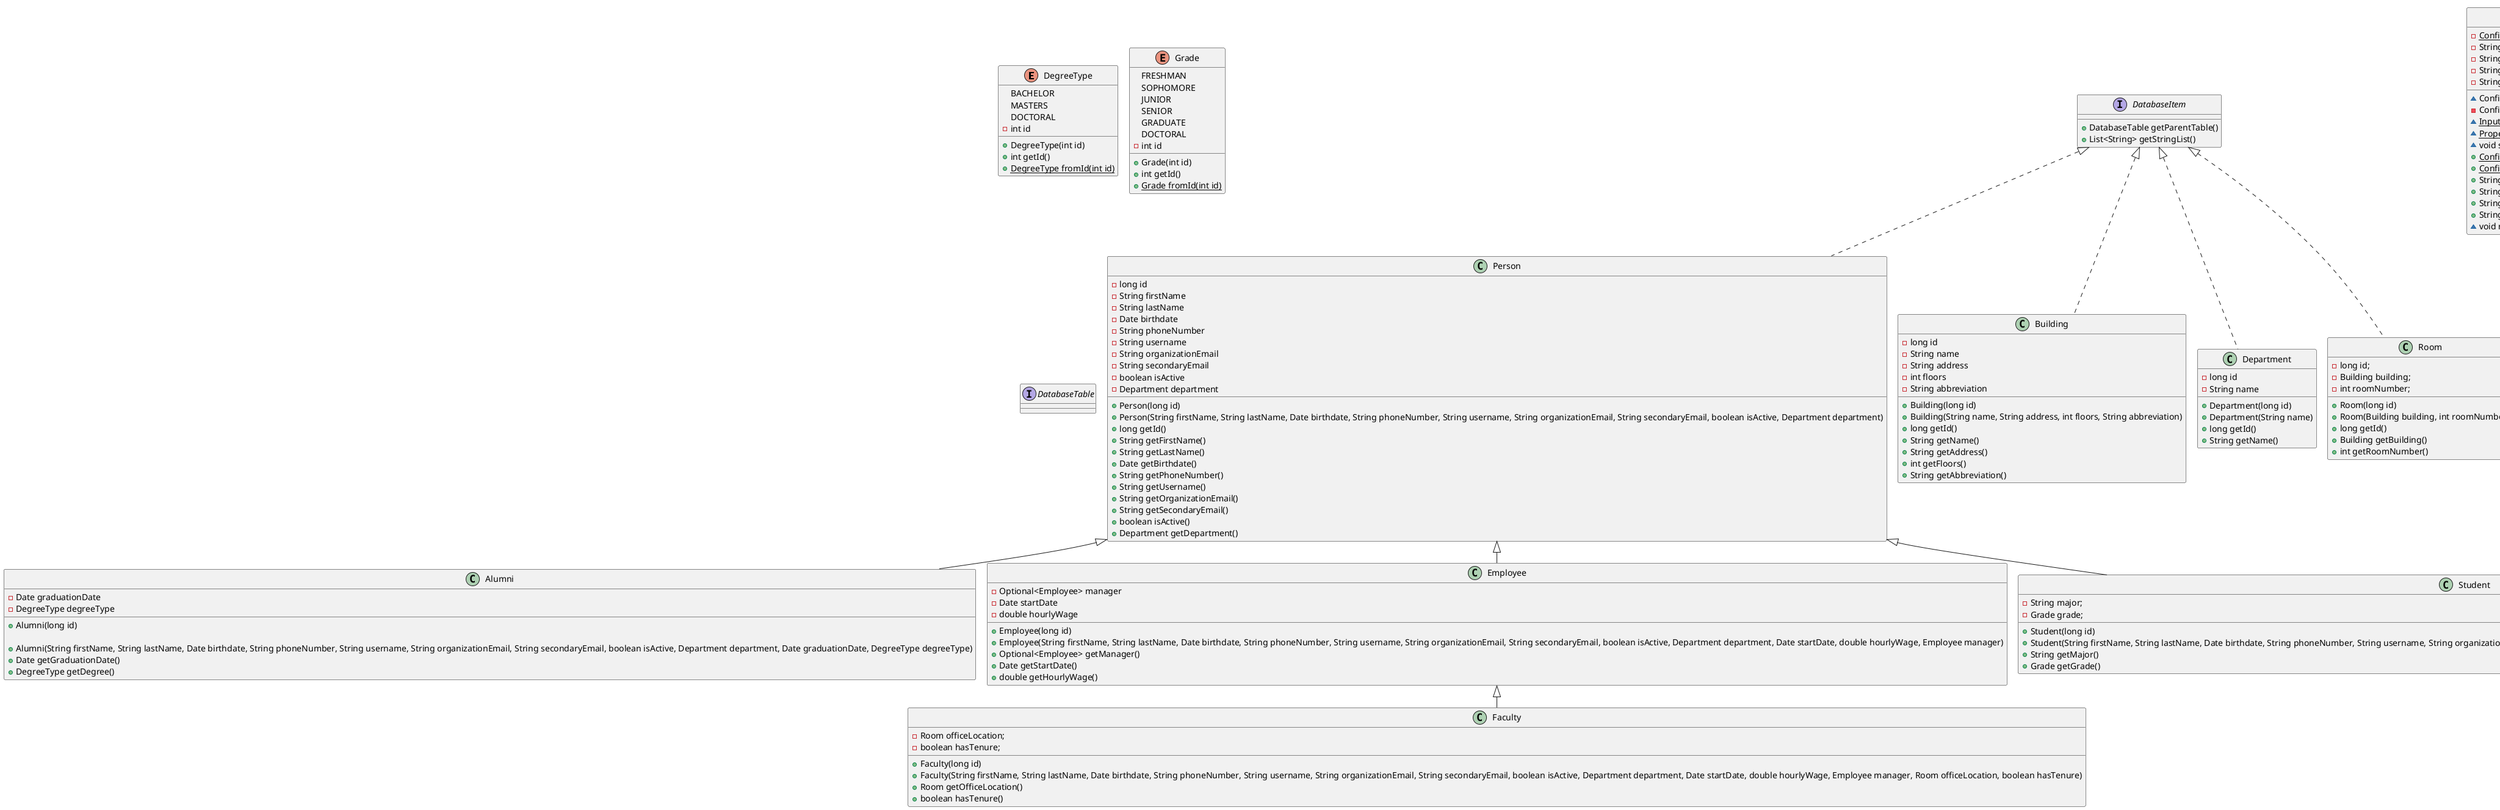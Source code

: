 @startuml
!pragma layout smetana
'https://plantuml.com/class-diagram

enum DegreeType {
BACHELOR
MASTERS
DOCTORAL
-int id
+DegreeType(int id)
+int getId()
+{static}DegreeType fromId(int id)
}

enum Grade {
FRESHMAN
SOPHOMORE
JUNIOR
SENIOR
GRADUATE
DOCTORAL
-int id
+Grade(int id)
+int getId()
+{static}Grade fromId(int id)
}

interface DatabaseItem {
+DatabaseTable getParentTable()
+List<String> getStringList()
}

interface DatabaseTable {

}

class Alumni extends Person {
    -Date graduationDate
    -DegreeType degreeType

    +Alumni(long id)

    +Alumni(String firstName, String lastName, Date birthdate, String phoneNumber, String username, String organizationEmail, String secondaryEmail, boolean isActive, Department department, Date graduationDate, DegreeType degreeType)
    +Date getGraduationDate()
    +DegreeType getDegree()
}

class Building implements DatabaseItem {
    -long id
    -String name
    -String address
    -int floors
    -String abbreviation

    +Building(long id)
    +Building(String name, String address, int floors, String abbreviation)
    +long getId()
    +String getName()
    +String getAddress()
    +int getFloors()
    +String getAbbreviation()
}

class Department implements DatabaseItem {
    -long id
    -String name

    +Department(long id)
    +Department(String name)
    +long getId()
    +String getName()
}

class Employee extends Person {
    -Optional<Employee> manager
    -Date startDate
    -double hourlyWage

    +Employee(long id)
    +Employee(String firstName, String lastName, Date birthdate, String phoneNumber, String username, String organizationEmail, String secondaryEmail, boolean isActive, Department department, Date startDate, double hourlyWage, Employee manager)
    +Optional<Employee> getManager()
    +Date getStartDate()
    +double getHourlyWage()
}

class Faculty extends Employee {
    -Room officeLocation;
    -boolean hasTenure;

    +Faculty(long id)
    +Faculty(String firstName, String lastName, Date birthdate, String phoneNumber, String username, String organizationEmail, String secondaryEmail, boolean isActive, Department department, Date startDate, double hourlyWage, Employee manager, Room officeLocation, boolean hasTenure)
    +Room getOfficeLocation()
    +boolean hasTenure()
}

class Person implements DatabaseItem {
    - long id
    - String firstName
    - String lastName
    - Date birthdate
    - String phoneNumber
    - String username
    - String organizationEmail
    - String secondaryEmail
    - boolean isActive
    - Department department

    +Person(long id)
    +Person(String firstName, String lastName, Date birthdate, String phoneNumber, String username, String organizationEmail, String secondaryEmail, boolean isActive, Department department)
    +long getId()
    +String getFirstName()
    +String getLastName()
    +Date getBirthdate()
    +String getPhoneNumber()
    +String getUsername()
    +String getOrganizationEmail()
    +String getSecondaryEmail()
    +boolean isActive()
    + Department getDepartment()
}

class Room implements DatabaseItem {
     -long id;
     -Building building;
     -int roomNumber;

     +Room(long id)
     +Room(Building building, int roomNumber)
     +long getId()
     +Building getBuilding()
     +int getRoomNumber()
}

class Student extends Person {
    -String major;
    -Grade grade;

    +Student(long id)
    +Student(String firstName, String lastName, Date birthdate, String phoneNumber, String username, String organizationEmail, String secondaryEmail, boolean isActive, Department department, String major, Grade grade)
    +String getMajor()
    +Grade getGrade()
}

class Config {
    -{static} Config instance
    - String databaseName
    - String databaseUsername
    - String databasePassword
    - String databaseHost

    ~Config()
    -Config(String filename)
    ~{static}InputStream readFromResourceFile(String filename)
    ~{static}Properties getPropertiesFromInputStream(InputStream inputStream)
    ~void setInstanceVariables(Properties properties)
    +{static}Config getInstance()
    +{static}Config initialize(String filename)
    +String getDatabaseName()
    +String getDatabaseUsername()
    +String getDatabasePassword()
    +String getDatabaseHost()
    ~void reset()
}

class Database {
 -{static} int NETWORK_TIMEOUT
 -{static} Database instance
 -Connection databaseConnection

 -Database()
 +{static} Database getInstance()
 -void initializeDatabase()
 -boolean testHostConnection(String host)
 +Connection getDatabaseConnection()
 ~void reset()
}

Config *-- Database


@enduml